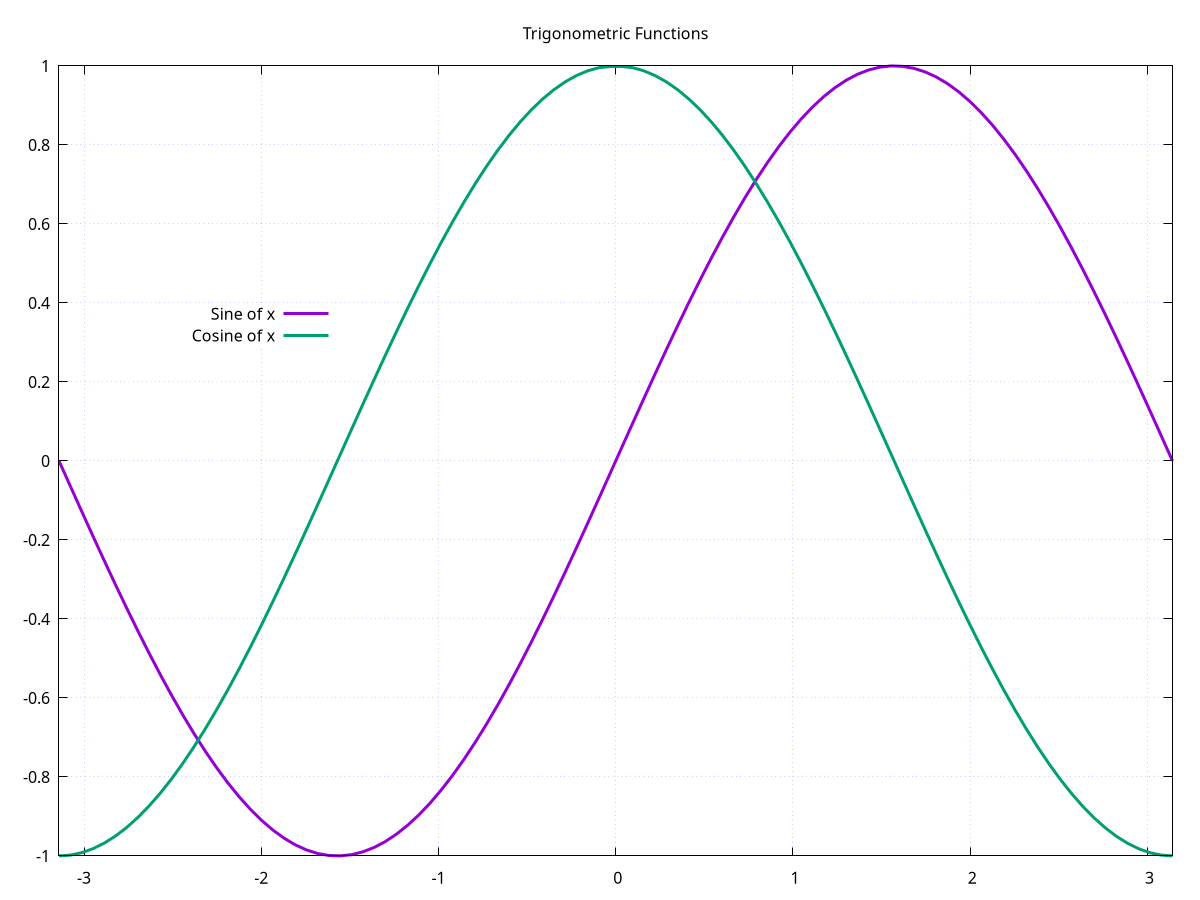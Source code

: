 set xrange [-pi : pi]
set key at graph 0.25, 0.7
# define a graph title
set title "Trigonometric Functions"
set grid lt 0 lc rgb "blue"
plot sin(x) lw 3 title "Sine of x", cos(x) lw 3 title "Cosine of x"
